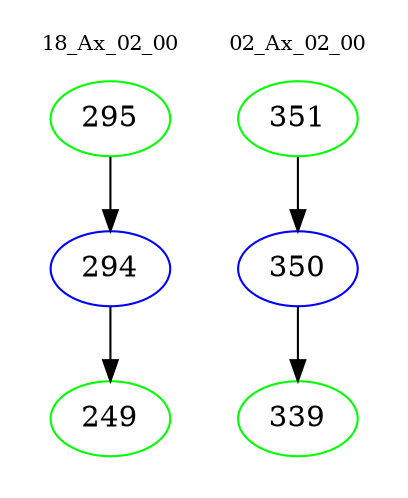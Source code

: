 digraph{
subgraph cluster_0 {
color = white
label = "18_Ax_02_00";
fontsize=10;
T0_295 [label="295", color="green"]
T0_295 -> T0_294 [color="black"]
T0_294 [label="294", color="blue"]
T0_294 -> T0_249 [color="black"]
T0_249 [label="249", color="green"]
}
subgraph cluster_1 {
color = white
label = "02_Ax_02_00";
fontsize=10;
T1_351 [label="351", color="green"]
T1_351 -> T1_350 [color="black"]
T1_350 [label="350", color="blue"]
T1_350 -> T1_339 [color="black"]
T1_339 [label="339", color="green"]
}
}
